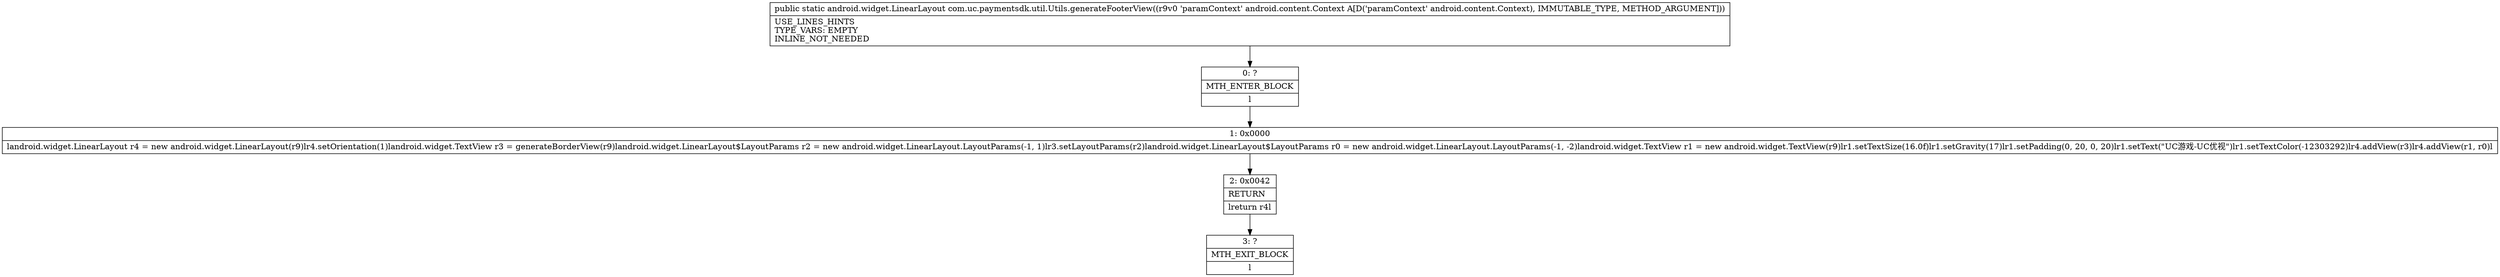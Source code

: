 digraph "CFG forcom.uc.paymentsdk.util.Utils.generateFooterView(Landroid\/content\/Context;)Landroid\/widget\/LinearLayout;" {
Node_0 [shape=record,label="{0\:\ ?|MTH_ENTER_BLOCK\l|l}"];
Node_1 [shape=record,label="{1\:\ 0x0000|landroid.widget.LinearLayout r4 = new android.widget.LinearLayout(r9)lr4.setOrientation(1)landroid.widget.TextView r3 = generateBorderView(r9)landroid.widget.LinearLayout$LayoutParams r2 = new android.widget.LinearLayout.LayoutParams(\-1, 1)lr3.setLayoutParams(r2)landroid.widget.LinearLayout$LayoutParams r0 = new android.widget.LinearLayout.LayoutParams(\-1, \-2)landroid.widget.TextView r1 = new android.widget.TextView(r9)lr1.setTextSize(16.0f)lr1.setGravity(17)lr1.setPadding(0, 20, 0, 20)lr1.setText(\"UC游戏\-UC优视\")lr1.setTextColor(\-12303292)lr4.addView(r3)lr4.addView(r1, r0)l}"];
Node_2 [shape=record,label="{2\:\ 0x0042|RETURN\l|lreturn r4l}"];
Node_3 [shape=record,label="{3\:\ ?|MTH_EXIT_BLOCK\l|l}"];
MethodNode[shape=record,label="{public static android.widget.LinearLayout com.uc.paymentsdk.util.Utils.generateFooterView((r9v0 'paramContext' android.content.Context A[D('paramContext' android.content.Context), IMMUTABLE_TYPE, METHOD_ARGUMENT]))  | USE_LINES_HINTS\lTYPE_VARS: EMPTY\lINLINE_NOT_NEEDED\l}"];
MethodNode -> Node_0;
Node_0 -> Node_1;
Node_1 -> Node_2;
Node_2 -> Node_3;
}

